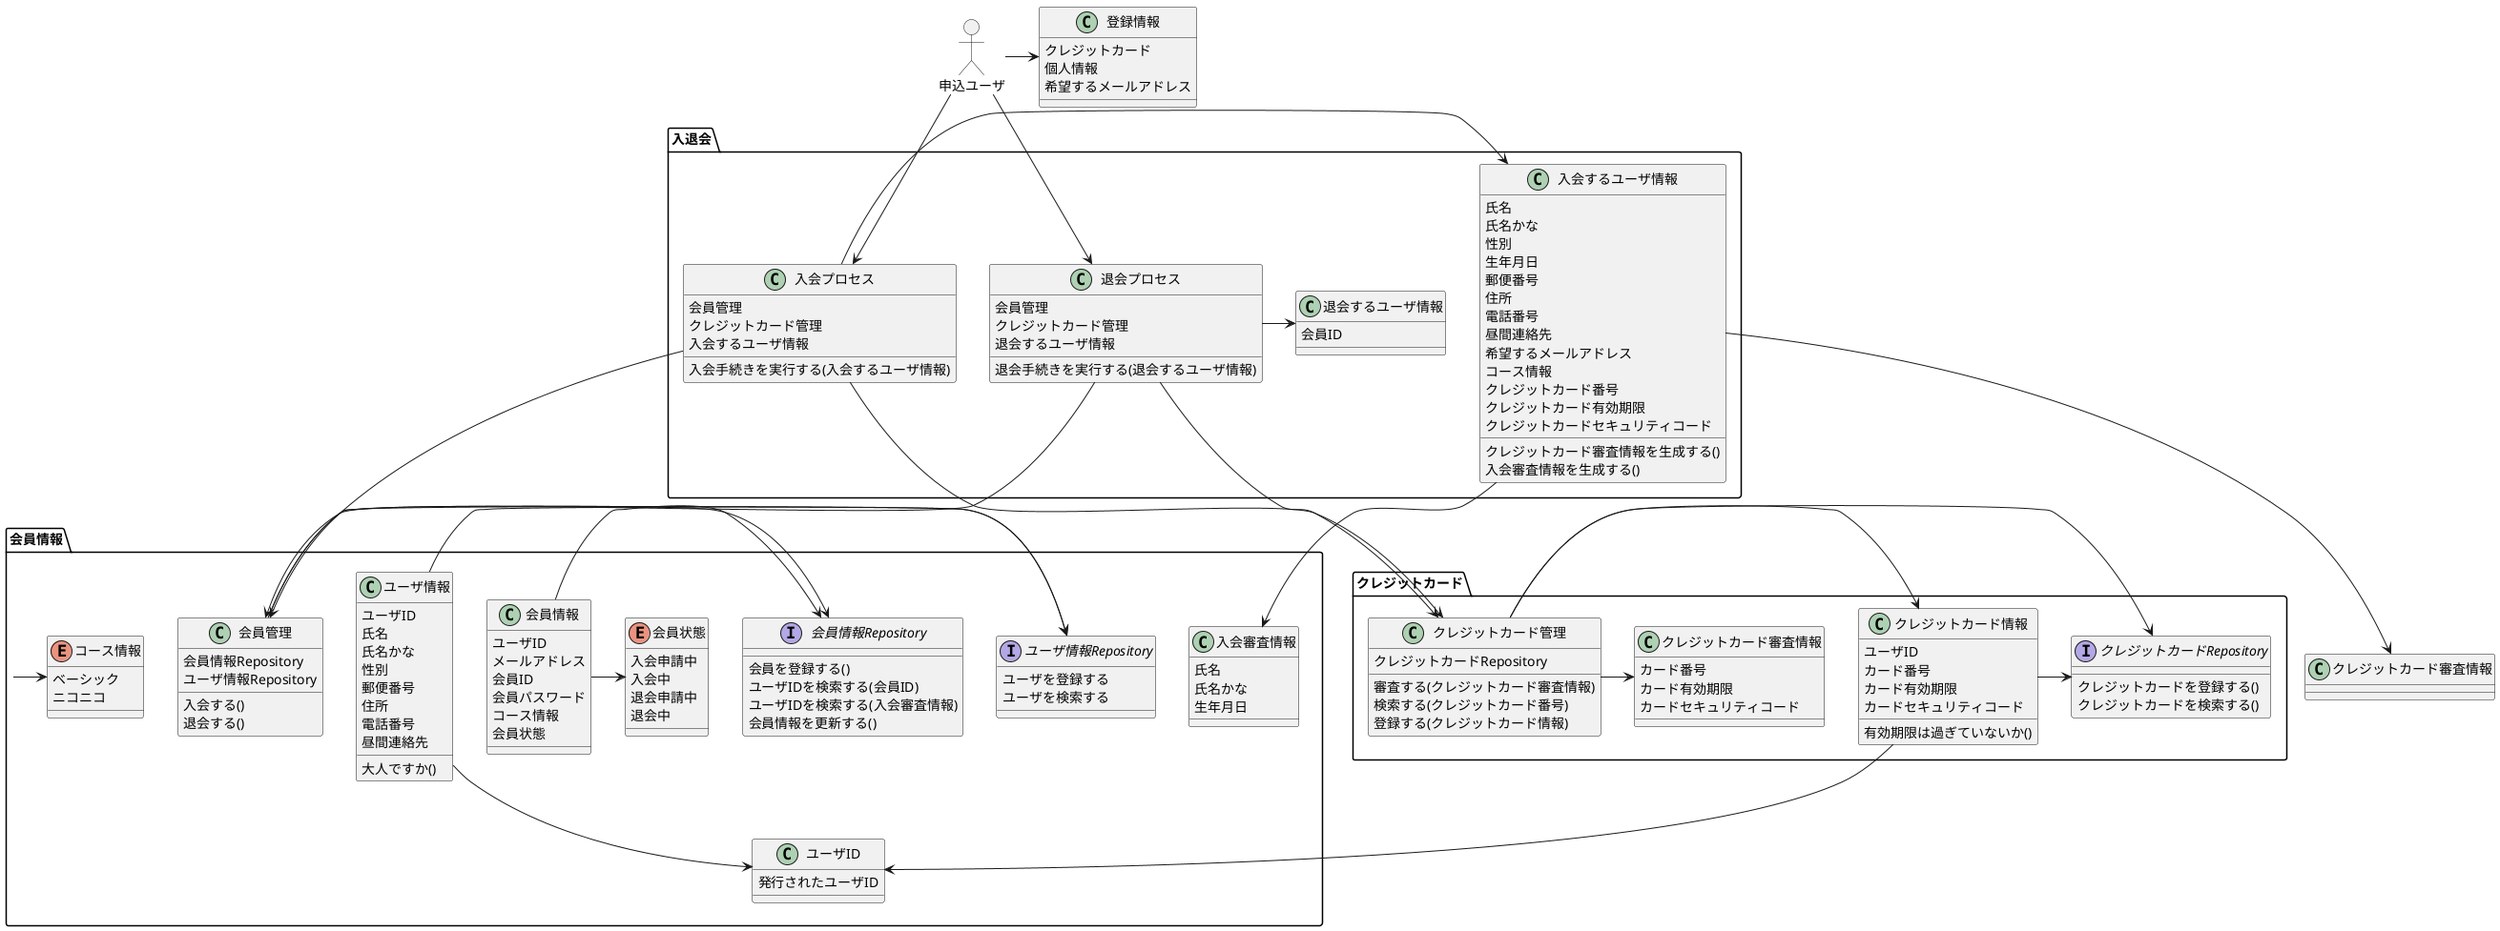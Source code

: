 @startuml
mix_actor 申込ユーザ


'left to right direction

'hide circle
'hide method


package 入退会 {

    class 入会プロセス{
        会員管理
        クレジットカード管理
        入会するユーザ情報

        入会手続きを実行する(入会するユーザ情報)
    }

    class 退会プロセス{
        会員管理
        クレジットカード管理
        退会するユーザ情報

        退会手続きを実行する(退会するユーザ情報)
    }

    class 入会するユーザ情報{
        氏名
        氏名かな
        性別
        生年月日
        郵便番号
        住所
        電話番号
        昼間連絡先
        希望するメールアドレス
        コース情報
        クレジットカード番号
        クレジットカード有効期限
        クレジットカードセキュリティコード

        クレジットカード審査情報を生成する()
        入会審査情報を生成する()
    }

    class 退会するユーザ情報{
        会員ID
    }

    入会プロセス -> 入会するユーザ情報
    退会プロセス -> 退会するユーザ情報

}
package 会員情報{
    class ユーザID{
        発行されたユーザID
    }

    class 会員管理{
         会員情報Repository
         ユーザ情報Repository

        入会する()
        退会する()
    }

    class ユーザ情報{
        ユーザID
        氏名
        氏名かな
        性別
        郵便番号
        住所
        電話番号
        昼間連絡先

        大人ですか()
    }

    class 会員情報{
        ユーザID
        メールアドレス
        会員ID
        会員パスワード
        コース情報
        会員状態
    }

    class 入会審査情報{
        氏名
        氏名かな
        生年月日
    }

    enum コース情報{
        ベーシック
        ニコニコ
    }


    interface 会員情報Repository{
        会員を登録する()
        ユーザIDを検索する(会員ID)
        ユーザIDを検索する(入会審査情報)
        会員情報を更新する()
    }

    interface ユーザ情報Repository{
        ユーザを登録する
        ユーザを検索する
    }

    enum 会員状態{
        入会申請中
        入会中
        退会申請中
        退会中
    }

    会員管理 -> 会員情報Repository
    会員管理 -> ユーザ情報Repository
    ユーザ情報 --> ユーザID

    会員情報 -> 会員情報Repository
    会員情報 -> 会員状態
    ユーザ情報 -> ユーザ情報Repository

}

'    package 会員ID発番システム{
'        class ユーザID発番管理{
'            ユーザID発番Repository
'
'            ユーザIDを発行する()
'        }
'
'        class ユーザID{
'            発行されたユーザID
'        }
'
'        interface ユーザID発番Repository{
'        }
'        ユーザID発番管理 -> ユーザID発番Repository
' 入会プロセス --> ユーザID発番管理
'    }

入会するユーザ情報 -> 入会審査情報

入会するユーザ情報 --> クレジットカード審査情報


package クレジットカード {

    class クレジットカード管理{
        クレジットカードRepository

        審査する(クレジットカード審査情報)
        検索する(クレジットカード番号)
        登録する(クレジットカード情報)
    }


    class クレジットカード情報{
        ユーザID
        カード番号
        カード有効期限
        カードセキュリティコード

        有効期限は過ぎていないか()
    }

    interface クレジットカードRepository{
        クレジットカードを登録する()
        クレジットカードを検索する()

    }

    class クレジットカード審査情報{
        カード番号
        カード有効期限
        カードセキュリティコード
    }

    クレジットカード情報 -> クレジットカードRepository
    クレジットカード管理 -> クレジットカードRepository
    クレジットカード管理 -> クレジットカード情報
    クレジットカード管理 -> クレジットカード審査情報
    クレジットカード情報 --> ユーザID

}

class 登録情報{
    クレジットカード
    個人情報
    希望するメールアドレス
}



 申込ユーザ -r-> 登録情報
 申込ユーザ --> 入会プロセス
 申込ユーザ --> 退会プロセス

 入会プロセス --> クレジットカード管理
 入会プロセス --> 会員管理


 退会プロセス -> 会員管理
 退会プロセス -> クレジットカード管理



 会員情報 -> コース情報
' クレジットカード -> クレジットカード審査情報

@enduml
